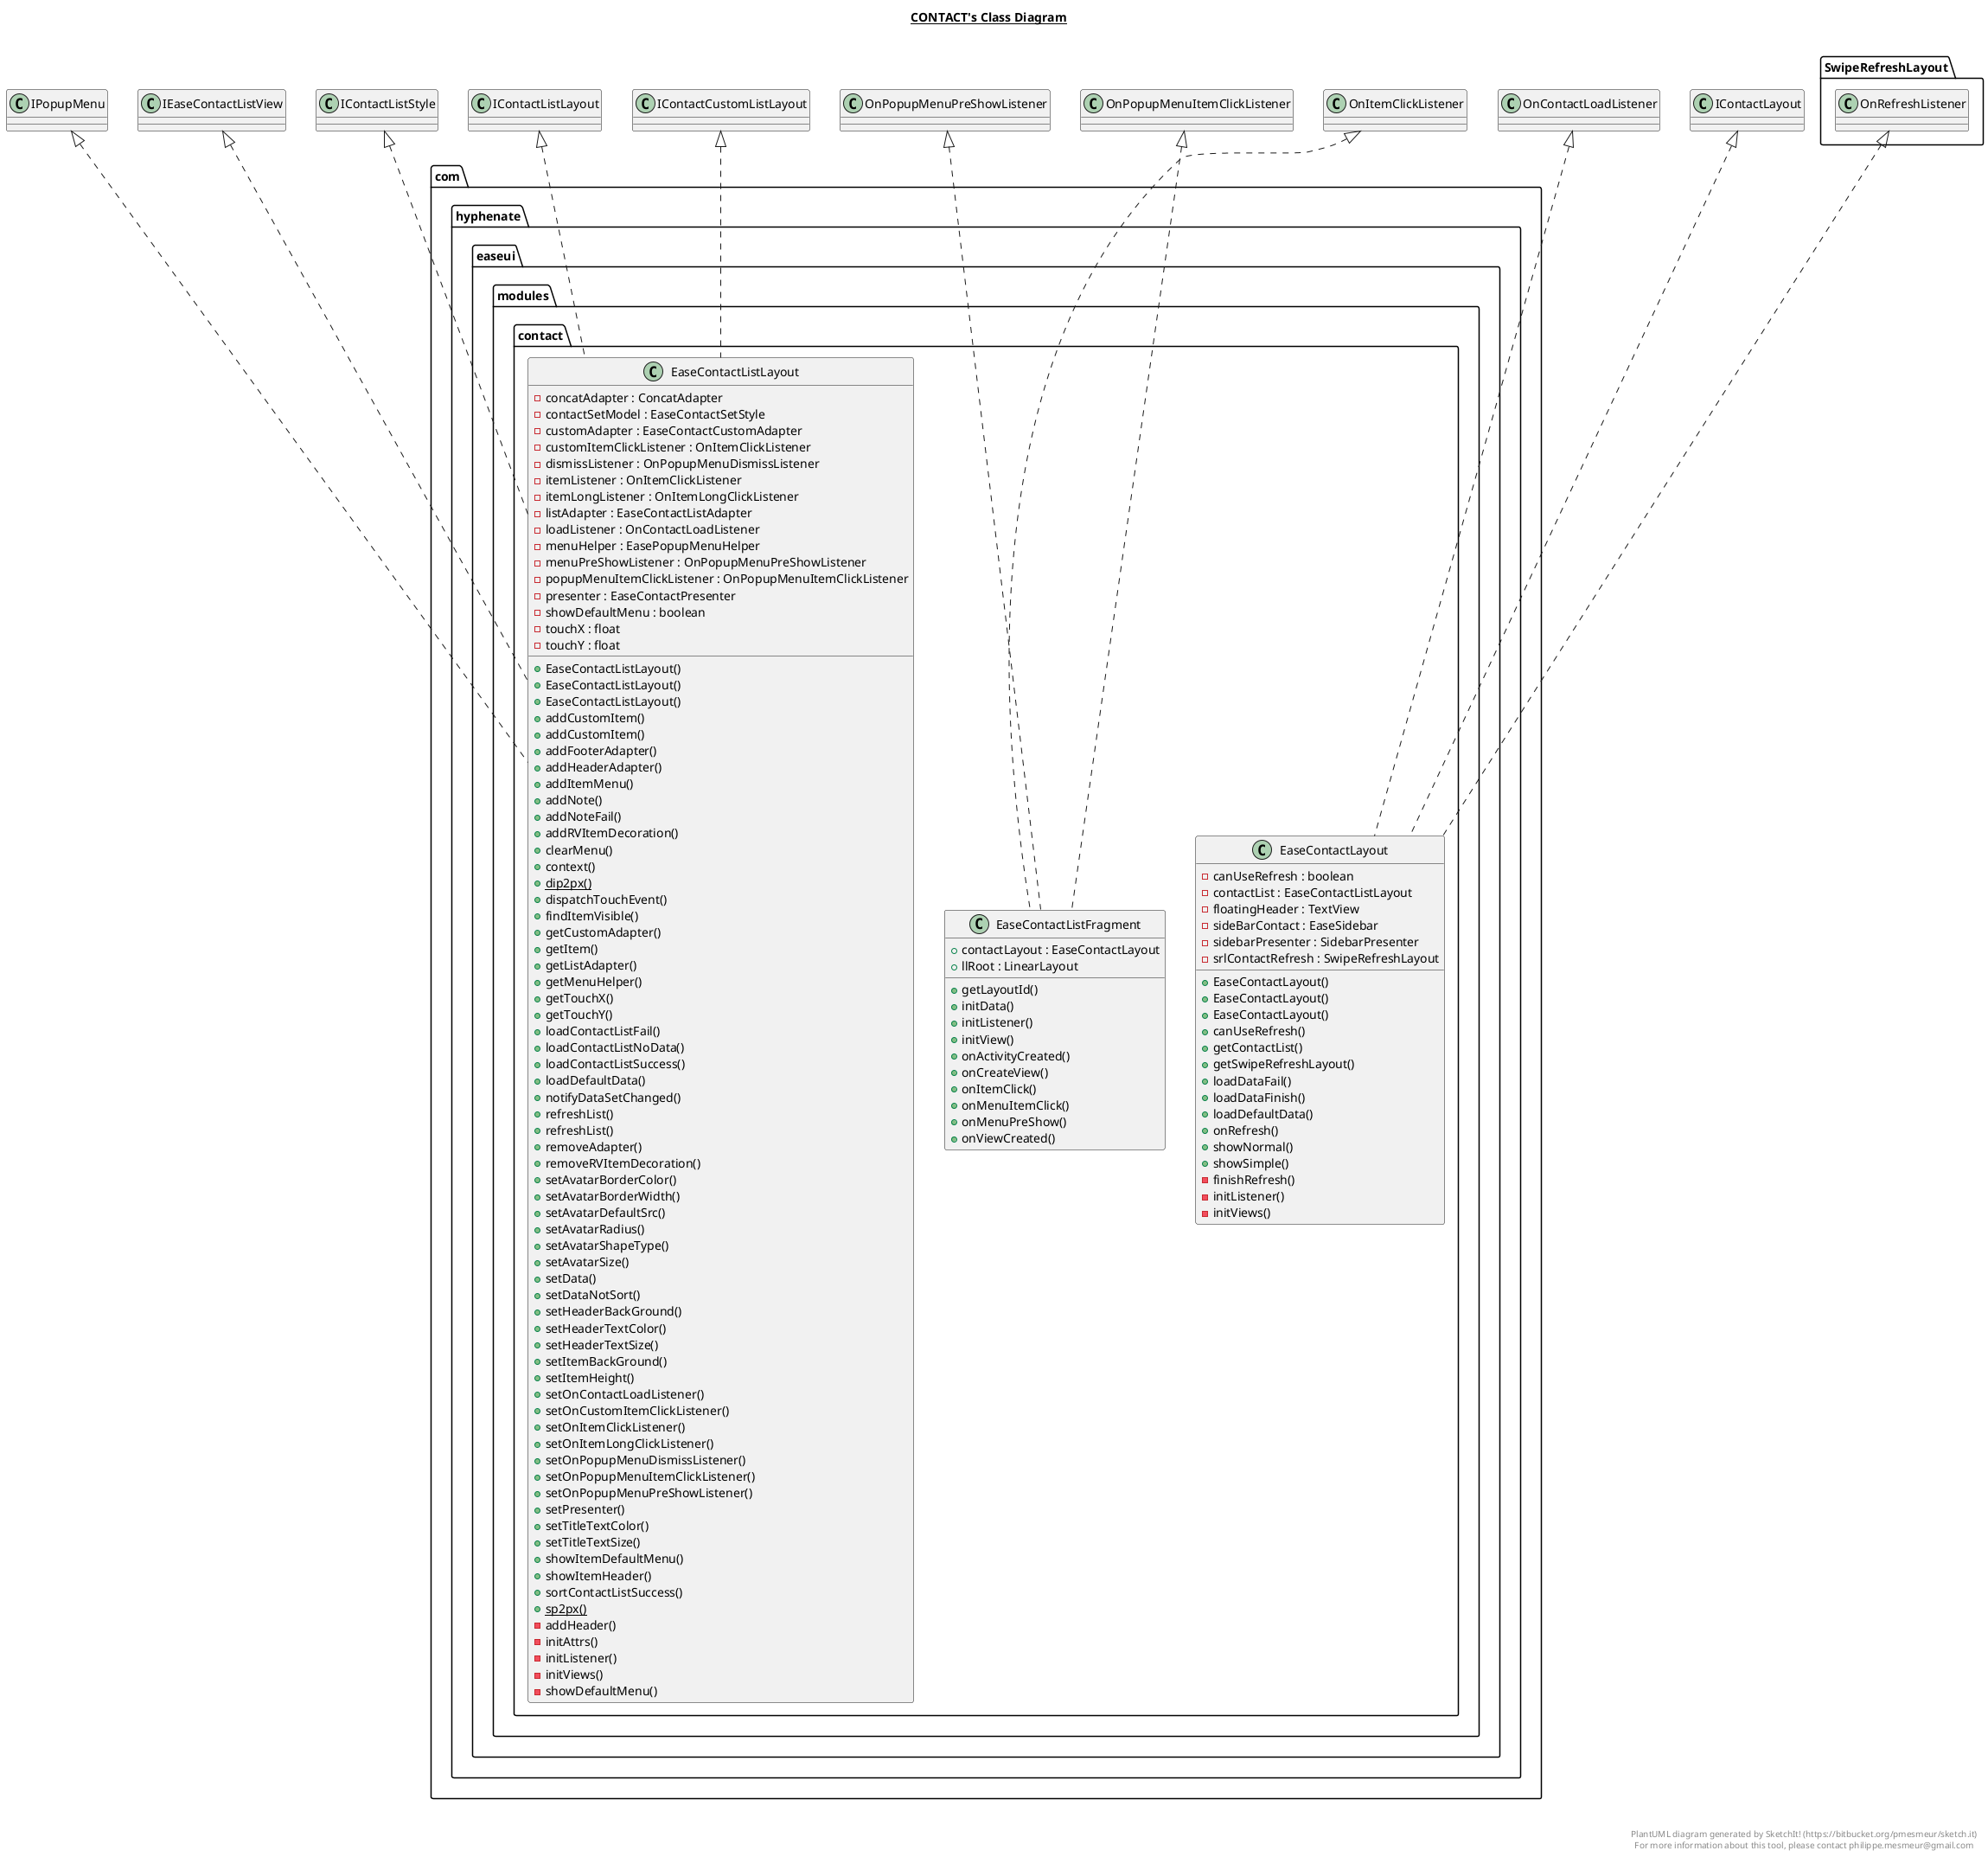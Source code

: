 @startuml

title __CONTACT's Class Diagram__\n

  namespace com.hyphenate.easeui {
    namespace modules {
      namespace contact {
        class com.hyphenate.easeui.modules.contact.EaseContactLayout {
            - canUseRefresh : boolean
            - contactList : EaseContactListLayout
            - floatingHeader : TextView
            - sideBarContact : EaseSidebar
            - sidebarPresenter : SidebarPresenter
            - srlContactRefresh : SwipeRefreshLayout
            + EaseContactLayout()
            + EaseContactLayout()
            + EaseContactLayout()
            + canUseRefresh()
            + getContactList()
            + getSwipeRefreshLayout()
            + loadDataFail()
            + loadDataFinish()
            + loadDefaultData()
            + onRefresh()
            + showNormal()
            + showSimple()
            - finishRefresh()
            - initListener()
            - initViews()
        }
      }
    }
  }
  

  namespace com.hyphenate.easeui {
    namespace modules {
      namespace contact {
        class com.hyphenate.easeui.modules.contact.EaseContactListFragment {
            + contactLayout : EaseContactLayout
            + llRoot : LinearLayout
            + getLayoutId()
            + initData()
            + initListener()
            + initView()
            + onActivityCreated()
            + onCreateView()
            + onItemClick()
            + onMenuItemClick()
            + onMenuPreShow()
            + onViewCreated()
        }
      }
    }
  }
  

  namespace com.hyphenate.easeui {
    namespace modules {
      namespace contact {
        class com.hyphenate.easeui.modules.contact.EaseContactListLayout {
            - concatAdapter : ConcatAdapter
            - contactSetModel : EaseContactSetStyle
            - customAdapter : EaseContactCustomAdapter
            - customItemClickListener : OnItemClickListener
            - dismissListener : OnPopupMenuDismissListener
            - itemListener : OnItemClickListener
            - itemLongListener : OnItemLongClickListener
            - listAdapter : EaseContactListAdapter
            - loadListener : OnContactLoadListener
            - menuHelper : EasePopupMenuHelper
            - menuPreShowListener : OnPopupMenuPreShowListener
            - popupMenuItemClickListener : OnPopupMenuItemClickListener
            - presenter : EaseContactPresenter
            - showDefaultMenu : boolean
            - touchX : float
            - touchY : float
            + EaseContactListLayout()
            + EaseContactListLayout()
            + EaseContactListLayout()
            + addCustomItem()
            + addCustomItem()
            + addFooterAdapter()
            + addHeaderAdapter()
            + addItemMenu()
            + addNote()
            + addNoteFail()
            + addRVItemDecoration()
            + clearMenu()
            + context()
            {static} + dip2px()
            + dispatchTouchEvent()
            + findItemVisible()
            + getCustomAdapter()
            + getItem()
            + getListAdapter()
            + getMenuHelper()
            + getTouchX()
            + getTouchY()
            + loadContactListFail()
            + loadContactListNoData()
            + loadContactListSuccess()
            + loadDefaultData()
            + notifyDataSetChanged()
            + refreshList()
            + refreshList()
            + removeAdapter()
            + removeRVItemDecoration()
            + setAvatarBorderColor()
            + setAvatarBorderWidth()
            + setAvatarDefaultSrc()
            + setAvatarRadius()
            + setAvatarShapeType()
            + setAvatarSize()
            + setData()
            + setDataNotSort()
            + setHeaderBackGround()
            + setHeaderTextColor()
            + setHeaderTextSize()
            + setItemBackGround()
            + setItemHeight()
            + setOnContactLoadListener()
            + setOnCustomItemClickListener()
            + setOnItemClickListener()
            + setOnItemLongClickListener()
            + setOnPopupMenuDismissListener()
            + setOnPopupMenuItemClickListener()
            + setOnPopupMenuPreShowListener()
            + setPresenter()
            + setTitleTextColor()
            + setTitleTextSize()
            + showItemDefaultMenu()
            + showItemHeader()
            + sortContactListSuccess()
            {static} + sp2px()
            - addHeader()
            - initAttrs()
            - initListener()
            - initViews()
            - showDefaultMenu()
        }
      }
    }
  }
  

  com.hyphenate.easeui.modules.contact.EaseContactLayout .up.|> IContactLayout
  com.hyphenate.easeui.modules.contact.EaseContactLayout .up.|> OnContactLoadListener
  com.hyphenate.easeui.modules.contact.EaseContactLayout .up.|> SwipeRefreshLayout.OnRefreshListener
  com.hyphenate.easeui.modules.contact.EaseContactListFragment .up.|> OnItemClickListener
  com.hyphenate.easeui.modules.contact.EaseContactListFragment .up.|> OnPopupMenuItemClickListener
  com.hyphenate.easeui.modules.contact.EaseContactListFragment .up.|> OnPopupMenuPreShowListener
  com.hyphenate.easeui.modules.contact.EaseContactListLayout .up.|> IContactCustomListLayout
  com.hyphenate.easeui.modules.contact.EaseContactListLayout .up.|> IContactListLayout
  com.hyphenate.easeui.modules.contact.EaseContactListLayout .up.|> IContactListStyle
  com.hyphenate.easeui.modules.contact.EaseContactListLayout .up.|> IEaseContactListView
  com.hyphenate.easeui.modules.contact.EaseContactListLayout .up.|> IPopupMenu


right footer


PlantUML diagram generated by SketchIt! (https://bitbucket.org/pmesmeur/sketch.it)
For more information about this tool, please contact philippe.mesmeur@gmail.com
endfooter

@enduml

